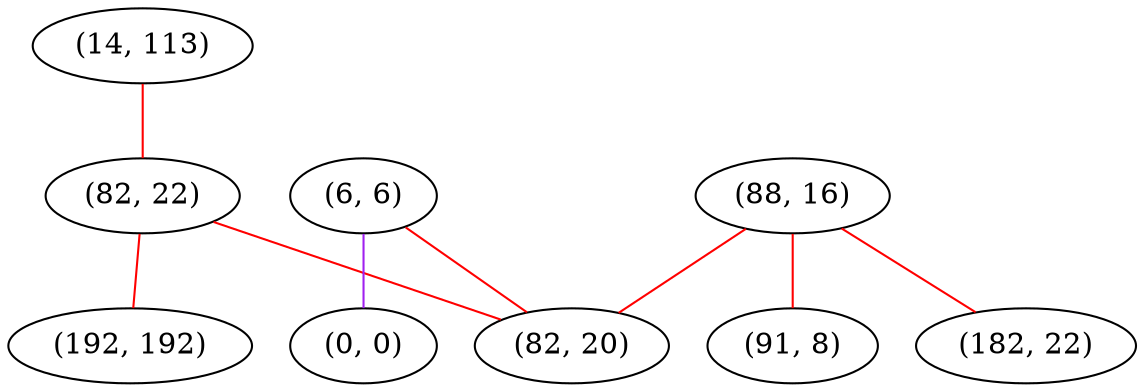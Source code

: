 graph "" {
"(14, 113)";
"(82, 22)";
"(6, 6)";
"(88, 16)";
"(182, 22)";
"(0, 0)";
"(192, 192)";
"(91, 8)";
"(82, 20)";
"(14, 113)" -- "(82, 22)"  [color=red, key=0, weight=1];
"(82, 22)" -- "(192, 192)"  [color=red, key=0, weight=1];
"(82, 22)" -- "(82, 20)"  [color=red, key=0, weight=1];
"(6, 6)" -- "(0, 0)"  [color=purple, key=0, weight=4];
"(6, 6)" -- "(82, 20)"  [color=red, key=0, weight=1];
"(88, 16)" -- "(91, 8)"  [color=red, key=0, weight=1];
"(88, 16)" -- "(82, 20)"  [color=red, key=0, weight=1];
"(88, 16)" -- "(182, 22)"  [color=red, key=0, weight=1];
}
